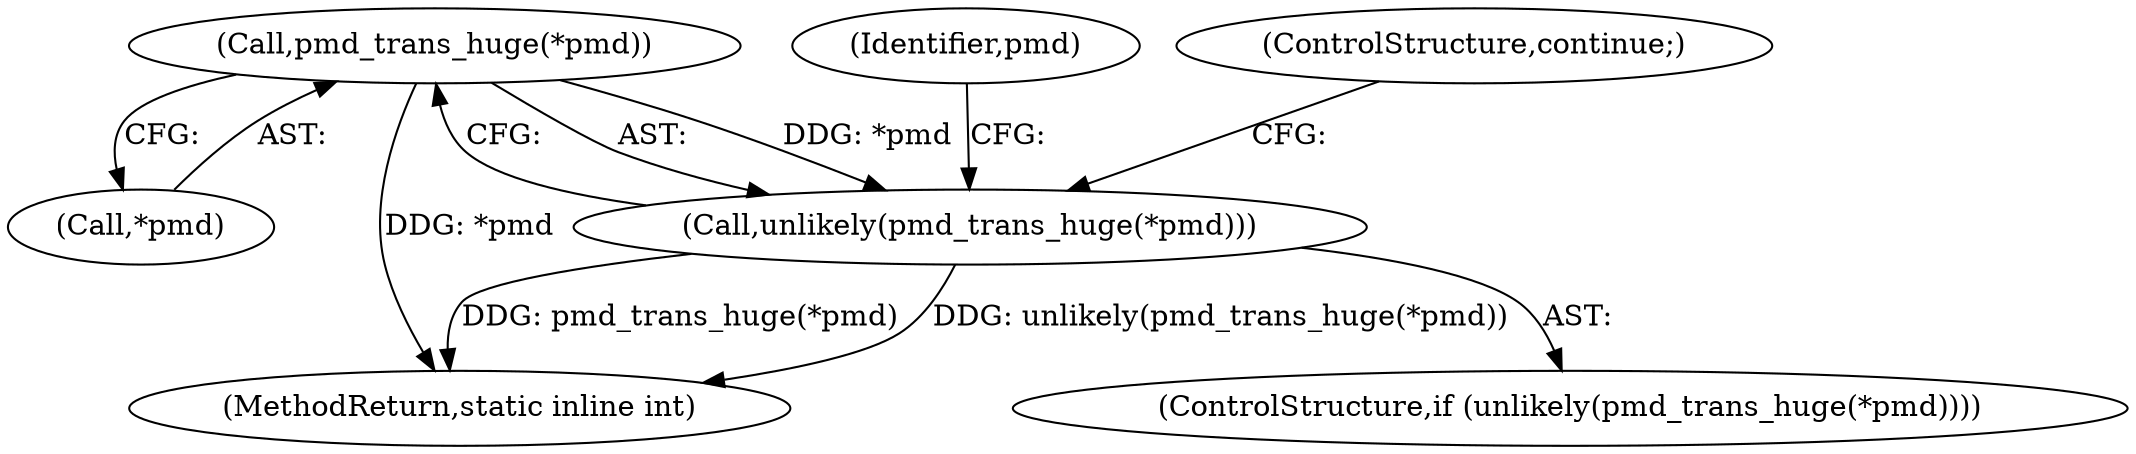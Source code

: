 digraph "1_linux_4a1d704194a441bf83c636004a479e01360ec850_10@pointer" {
"1000125" [label="(Call,pmd_trans_huge(*pmd))"];
"1000124" [label="(Call,unlikely(pmd_trans_huge(*pmd)))"];
"1000126" [label="(Call,*pmd)"];
"1000123" [label="(ControlStructure,if (unlikely(pmd_trans_huge(*pmd))))"];
"1000131" [label="(Identifier,pmd)"];
"1000124" [label="(Call,unlikely(pmd_trans_huge(*pmd)))"];
"1000158" [label="(MethodReturn,static inline int)"];
"1000125" [label="(Call,pmd_trans_huge(*pmd))"];
"1000128" [label="(ControlStructure,continue;)"];
"1000125" -> "1000124"  [label="AST: "];
"1000125" -> "1000126"  [label="CFG: "];
"1000126" -> "1000125"  [label="AST: "];
"1000124" -> "1000125"  [label="CFG: "];
"1000125" -> "1000158"  [label="DDG: *pmd"];
"1000125" -> "1000124"  [label="DDG: *pmd"];
"1000124" -> "1000123"  [label="AST: "];
"1000128" -> "1000124"  [label="CFG: "];
"1000131" -> "1000124"  [label="CFG: "];
"1000124" -> "1000158"  [label="DDG: pmd_trans_huge(*pmd)"];
"1000124" -> "1000158"  [label="DDG: unlikely(pmd_trans_huge(*pmd))"];
}
